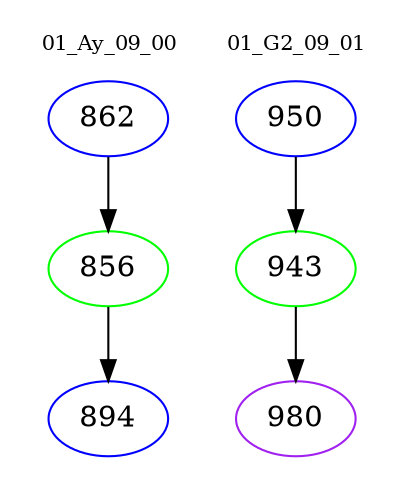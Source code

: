 digraph{
subgraph cluster_0 {
color = white
label = "01_Ay_09_00";
fontsize=10;
T0_862 [label="862", color="blue"]
T0_862 -> T0_856 [color="black"]
T0_856 [label="856", color="green"]
T0_856 -> T0_894 [color="black"]
T0_894 [label="894", color="blue"]
}
subgraph cluster_1 {
color = white
label = "01_G2_09_01";
fontsize=10;
T1_950 [label="950", color="blue"]
T1_950 -> T1_943 [color="black"]
T1_943 [label="943", color="green"]
T1_943 -> T1_980 [color="black"]
T1_980 [label="980", color="purple"]
}
}
